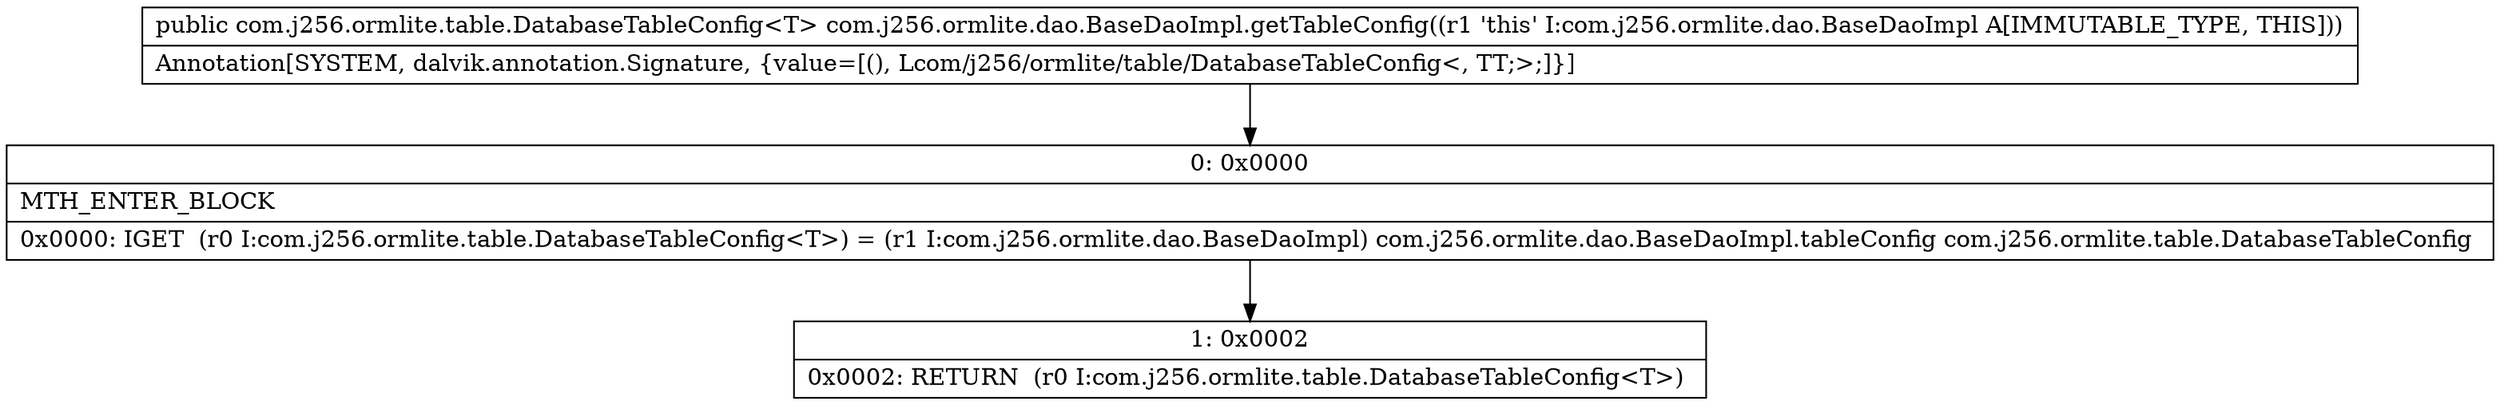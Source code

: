 digraph "CFG forcom.j256.ormlite.dao.BaseDaoImpl.getTableConfig()Lcom\/j256\/ormlite\/table\/DatabaseTableConfig;" {
Node_0 [shape=record,label="{0\:\ 0x0000|MTH_ENTER_BLOCK\l|0x0000: IGET  (r0 I:com.j256.ormlite.table.DatabaseTableConfig\<T\>) = (r1 I:com.j256.ormlite.dao.BaseDaoImpl) com.j256.ormlite.dao.BaseDaoImpl.tableConfig com.j256.ormlite.table.DatabaseTableConfig \l}"];
Node_1 [shape=record,label="{1\:\ 0x0002|0x0002: RETURN  (r0 I:com.j256.ormlite.table.DatabaseTableConfig\<T\>) \l}"];
MethodNode[shape=record,label="{public com.j256.ormlite.table.DatabaseTableConfig\<T\> com.j256.ormlite.dao.BaseDaoImpl.getTableConfig((r1 'this' I:com.j256.ormlite.dao.BaseDaoImpl A[IMMUTABLE_TYPE, THIS]))  | Annotation[SYSTEM, dalvik.annotation.Signature, \{value=[(), Lcom\/j256\/ormlite\/table\/DatabaseTableConfig\<, TT;\>;]\}]\l}"];
MethodNode -> Node_0;
Node_0 -> Node_1;
}

